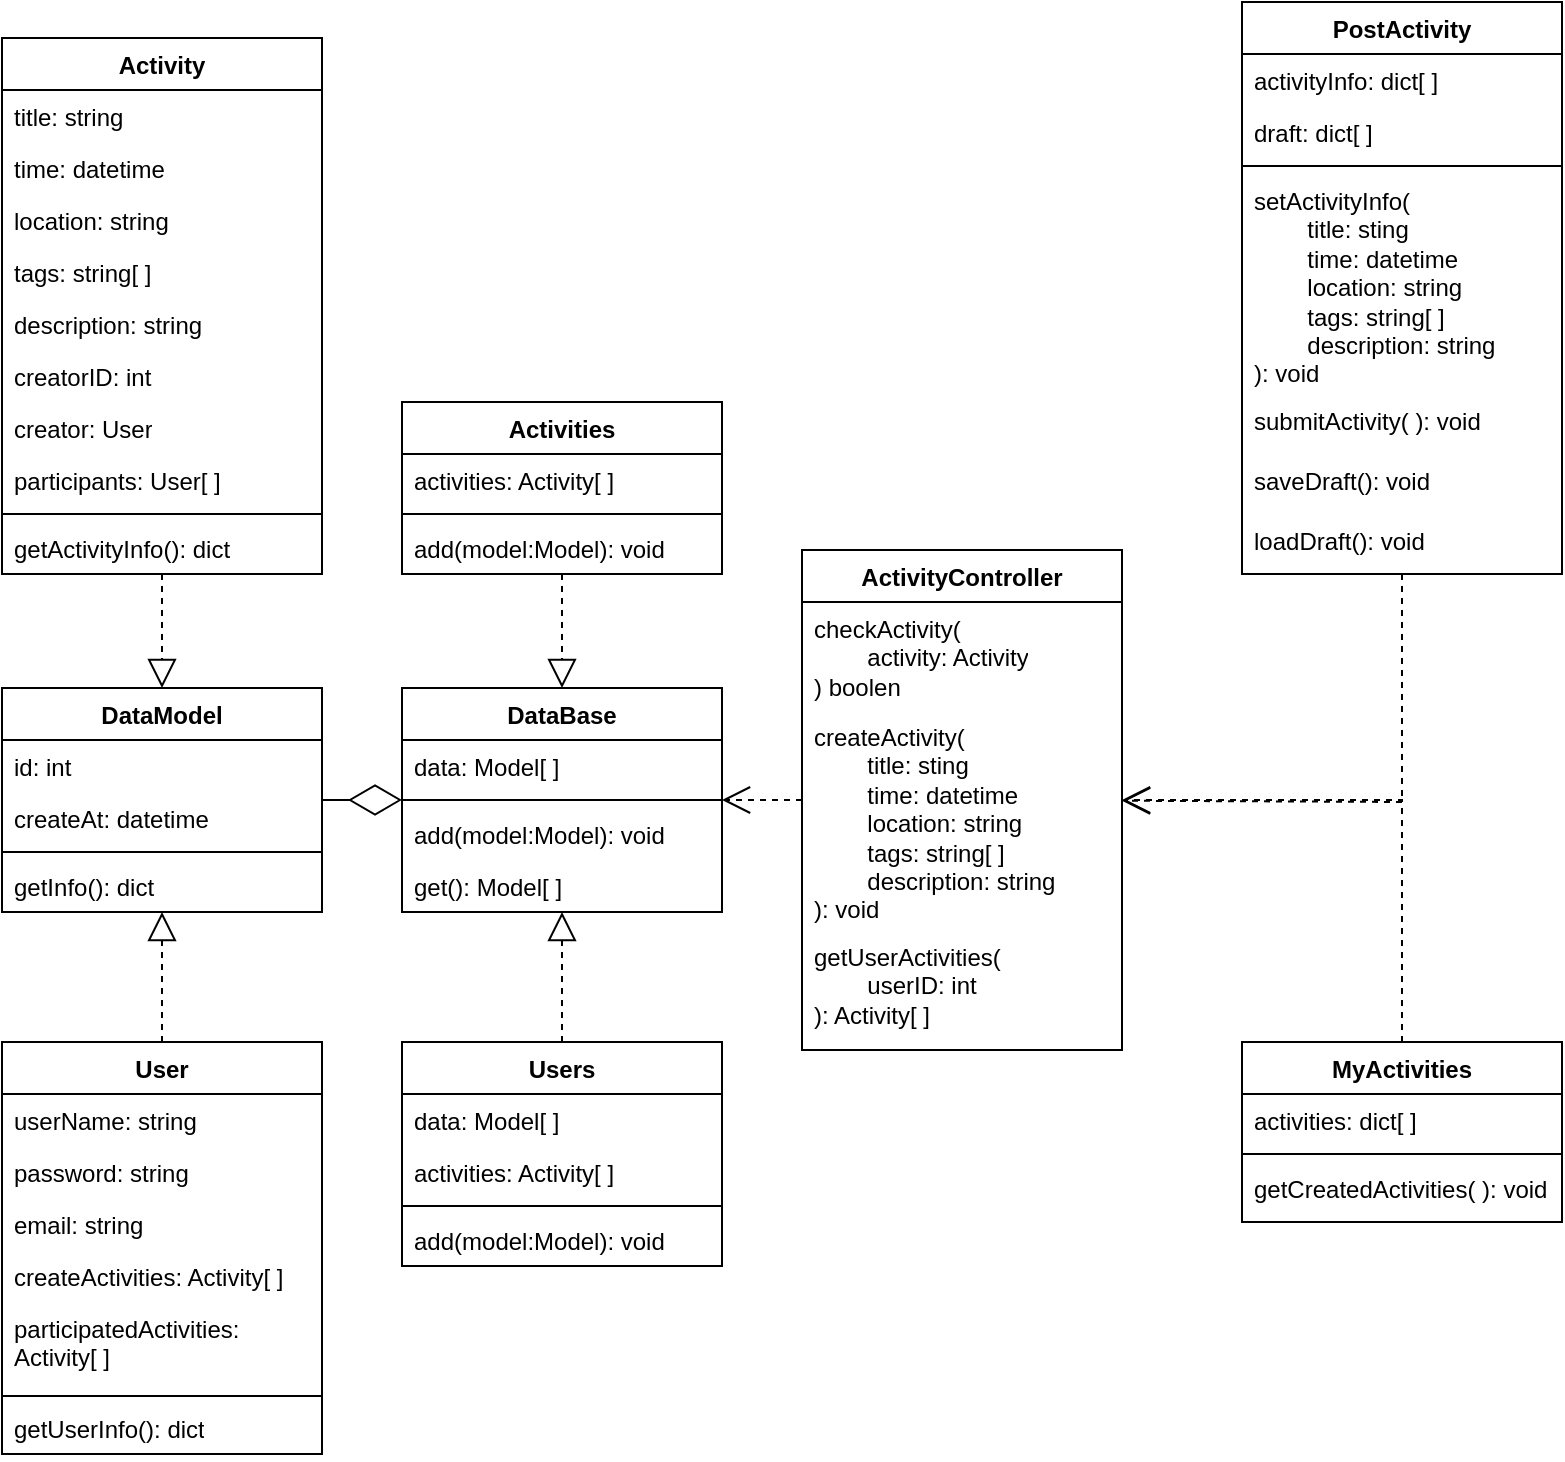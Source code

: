 <mxfile version="26.2.8">
  <diagram id="C5RBs43oDa-KdzZeNtuy" name="Page-1">
    <mxGraphModel dx="1207" dy="1942" grid="1" gridSize="10" guides="1" tooltips="1" connect="1" arrows="1" fold="1" page="1" pageScale="1" pageWidth="827" pageHeight="1169" math="0" shadow="0">
      <root>
        <mxCell id="WIyWlLk6GJQsqaUBKTNV-0" />
        <mxCell id="WIyWlLk6GJQsqaUBKTNV-1" parent="WIyWlLk6GJQsqaUBKTNV-0" />
        <mxCell id="l9Jya-aFv6PUSe8ya6FH-0" value="Activity" style="swimlane;fontStyle=1;align=center;verticalAlign=top;childLayout=stackLayout;horizontal=1;startSize=26;horizontalStack=0;resizeParent=1;resizeParentMax=0;resizeLast=0;collapsible=1;marginBottom=0;whiteSpace=wrap;html=1;" parent="WIyWlLk6GJQsqaUBKTNV-1" vertex="1">
          <mxGeometry x="190" y="-22" width="160" height="268" as="geometry" />
        </mxCell>
        <mxCell id="l9Jya-aFv6PUSe8ya6FH-8" value="title: string" style="text;strokeColor=none;fillColor=none;align=left;verticalAlign=top;spacingLeft=4;spacingRight=4;overflow=hidden;rotatable=0;points=[[0,0.5],[1,0.5]];portConstraint=eastwest;whiteSpace=wrap;html=1;" parent="l9Jya-aFv6PUSe8ya6FH-0" vertex="1">
          <mxGeometry y="26" width="160" height="26" as="geometry" />
        </mxCell>
        <mxCell id="l9Jya-aFv6PUSe8ya6FH-1" value="time: datetime" style="text;strokeColor=none;fillColor=none;align=left;verticalAlign=top;spacingLeft=4;spacingRight=4;overflow=hidden;rotatable=0;points=[[0,0.5],[1,0.5]];portConstraint=eastwest;whiteSpace=wrap;html=1;" parent="l9Jya-aFv6PUSe8ya6FH-0" vertex="1">
          <mxGeometry y="52" width="160" height="26" as="geometry" />
        </mxCell>
        <mxCell id="l9Jya-aFv6PUSe8ya6FH-9" value="location: string" style="text;strokeColor=none;fillColor=none;align=left;verticalAlign=top;spacingLeft=4;spacingRight=4;overflow=hidden;rotatable=0;points=[[0,0.5],[1,0.5]];portConstraint=eastwest;whiteSpace=wrap;html=1;" parent="l9Jya-aFv6PUSe8ya6FH-0" vertex="1">
          <mxGeometry y="78" width="160" height="26" as="geometry" />
        </mxCell>
        <mxCell id="l9Jya-aFv6PUSe8ya6FH-10" value="tags: string[ ]" style="text;strokeColor=none;fillColor=none;align=left;verticalAlign=top;spacingLeft=4;spacingRight=4;overflow=hidden;rotatable=0;points=[[0,0.5],[1,0.5]];portConstraint=eastwest;whiteSpace=wrap;html=1;" parent="l9Jya-aFv6PUSe8ya6FH-0" vertex="1">
          <mxGeometry y="104" width="160" height="26" as="geometry" />
        </mxCell>
        <mxCell id="l9Jya-aFv6PUSe8ya6FH-11" value="description: string" style="text;strokeColor=none;fillColor=none;align=left;verticalAlign=top;spacingLeft=4;spacingRight=4;overflow=hidden;rotatable=0;points=[[0,0.5],[1,0.5]];portConstraint=eastwest;whiteSpace=wrap;html=1;" parent="l9Jya-aFv6PUSe8ya6FH-0" vertex="1">
          <mxGeometry y="130" width="160" height="26" as="geometry" />
        </mxCell>
        <mxCell id="B1cffZUXdoedIkwG8ZlD-0" value="creatorID: int" style="text;strokeColor=none;fillColor=none;align=left;verticalAlign=top;spacingLeft=4;spacingRight=4;overflow=hidden;rotatable=0;points=[[0,0.5],[1,0.5]];portConstraint=eastwest;whiteSpace=wrap;html=1;" parent="l9Jya-aFv6PUSe8ya6FH-0" vertex="1">
          <mxGeometry y="156" width="160" height="26" as="geometry" />
        </mxCell>
        <mxCell id="l9Jya-aFv6PUSe8ya6FH-12" value="creator: User" style="text;strokeColor=none;fillColor=none;align=left;verticalAlign=top;spacingLeft=4;spacingRight=4;overflow=hidden;rotatable=0;points=[[0,0.5],[1,0.5]];portConstraint=eastwest;whiteSpace=wrap;html=1;" parent="l9Jya-aFv6PUSe8ya6FH-0" vertex="1">
          <mxGeometry y="182" width="160" height="26" as="geometry" />
        </mxCell>
        <mxCell id="l9Jya-aFv6PUSe8ya6FH-13" value="participants: User[ ]" style="text;strokeColor=none;fillColor=none;align=left;verticalAlign=top;spacingLeft=4;spacingRight=4;overflow=hidden;rotatable=0;points=[[0,0.5],[1,0.5]];portConstraint=eastwest;whiteSpace=wrap;html=1;" parent="l9Jya-aFv6PUSe8ya6FH-0" vertex="1">
          <mxGeometry y="208" width="160" height="26" as="geometry" />
        </mxCell>
        <mxCell id="B1cffZUXdoedIkwG8ZlD-13" value="" style="line;strokeWidth=1;fillColor=none;align=left;verticalAlign=middle;spacingTop=-1;spacingLeft=3;spacingRight=3;rotatable=0;labelPosition=right;points=[];portConstraint=eastwest;strokeColor=inherit;" parent="l9Jya-aFv6PUSe8ya6FH-0" vertex="1">
          <mxGeometry y="234" width="160" height="8" as="geometry" />
        </mxCell>
        <mxCell id="B1cffZUXdoedIkwG8ZlD-14" value="getActivityInfo(): dict" style="text;strokeColor=none;fillColor=none;align=left;verticalAlign=top;spacingLeft=4;spacingRight=4;overflow=hidden;rotatable=0;points=[[0,0.5],[1,0.5]];portConstraint=eastwest;whiteSpace=wrap;html=1;" parent="l9Jya-aFv6PUSe8ya6FH-0" vertex="1">
          <mxGeometry y="242" width="160" height="26" as="geometry" />
        </mxCell>
        <mxCell id="l9Jya-aFv6PUSe8ya6FH-14" value="User" style="swimlane;fontStyle=1;align=center;verticalAlign=top;childLayout=stackLayout;horizontal=1;startSize=26;horizontalStack=0;resizeParent=1;resizeParentMax=0;resizeLast=0;collapsible=1;marginBottom=0;whiteSpace=wrap;html=1;" parent="WIyWlLk6GJQsqaUBKTNV-1" vertex="1">
          <mxGeometry x="190" y="480" width="160" height="206" as="geometry" />
        </mxCell>
        <mxCell id="l9Jya-aFv6PUSe8ya6FH-15" value="userName: string" style="text;strokeColor=none;fillColor=none;align=left;verticalAlign=top;spacingLeft=4;spacingRight=4;overflow=hidden;rotatable=0;points=[[0,0.5],[1,0.5]];portConstraint=eastwest;whiteSpace=wrap;html=1;" parent="l9Jya-aFv6PUSe8ya6FH-14" vertex="1">
          <mxGeometry y="26" width="160" height="26" as="geometry" />
        </mxCell>
        <mxCell id="l9Jya-aFv6PUSe8ya6FH-16" value="password: string" style="text;strokeColor=none;fillColor=none;align=left;verticalAlign=top;spacingLeft=4;spacingRight=4;overflow=hidden;rotatable=0;points=[[0,0.5],[1,0.5]];portConstraint=eastwest;whiteSpace=wrap;html=1;" parent="l9Jya-aFv6PUSe8ya6FH-14" vertex="1">
          <mxGeometry y="52" width="160" height="26" as="geometry" />
        </mxCell>
        <mxCell id="l9Jya-aFv6PUSe8ya6FH-17" value="email: string" style="text;strokeColor=none;fillColor=none;align=left;verticalAlign=top;spacingLeft=4;spacingRight=4;overflow=hidden;rotatable=0;points=[[0,0.5],[1,0.5]];portConstraint=eastwest;whiteSpace=wrap;html=1;" parent="l9Jya-aFv6PUSe8ya6FH-14" vertex="1">
          <mxGeometry y="78" width="160" height="26" as="geometry" />
        </mxCell>
        <mxCell id="l9Jya-aFv6PUSe8ya6FH-19" value="createActivities: Activity[ ]" style="text;strokeColor=none;fillColor=none;align=left;verticalAlign=top;spacingLeft=4;spacingRight=4;overflow=hidden;rotatable=0;points=[[0,0.5],[1,0.5]];portConstraint=eastwest;whiteSpace=wrap;html=1;" parent="l9Jya-aFv6PUSe8ya6FH-14" vertex="1">
          <mxGeometry y="104" width="160" height="26" as="geometry" />
        </mxCell>
        <mxCell id="l9Jya-aFv6PUSe8ya6FH-18" value="participatedActivities: Activity[ ]" style="text;strokeColor=none;fillColor=none;align=left;verticalAlign=top;spacingLeft=4;spacingRight=4;overflow=hidden;rotatable=0;points=[[0,0.5],[1,0.5]];portConstraint=eastwest;whiteSpace=wrap;html=1;" parent="l9Jya-aFv6PUSe8ya6FH-14" vertex="1">
          <mxGeometry y="130" width="160" height="44" as="geometry" />
        </mxCell>
        <mxCell id="B1cffZUXdoedIkwG8ZlD-15" value="" style="line;strokeWidth=1;fillColor=none;align=left;verticalAlign=middle;spacingTop=-1;spacingLeft=3;spacingRight=3;rotatable=0;labelPosition=right;points=[];portConstraint=eastwest;strokeColor=inherit;" parent="l9Jya-aFv6PUSe8ya6FH-14" vertex="1">
          <mxGeometry y="174" width="160" height="6" as="geometry" />
        </mxCell>
        <mxCell id="B1cffZUXdoedIkwG8ZlD-16" value="getUserInfo(): dict" style="text;strokeColor=none;fillColor=none;align=left;verticalAlign=top;spacingLeft=4;spacingRight=4;overflow=hidden;rotatable=0;points=[[0,0.5],[1,0.5]];portConstraint=eastwest;whiteSpace=wrap;html=1;" parent="l9Jya-aFv6PUSe8ya6FH-14" vertex="1">
          <mxGeometry y="180" width="160" height="26" as="geometry" />
        </mxCell>
        <mxCell id="uRLzPVLPBDJGB12DqFMD-4" value="ActivityController" style="swimlane;fontStyle=1;align=center;verticalAlign=top;childLayout=stackLayout;horizontal=1;startSize=26;horizontalStack=0;resizeParent=1;resizeParentMax=0;resizeLast=0;collapsible=1;marginBottom=0;whiteSpace=wrap;html=1;" parent="WIyWlLk6GJQsqaUBKTNV-1" vertex="1">
          <mxGeometry x="590" y="234" width="160" height="250" as="geometry" />
        </mxCell>
        <mxCell id="B1cffZUXdoedIkwG8ZlD-46" value="checkActivity(&lt;div&gt;&lt;span style=&quot;white-space: pre;&quot;&gt;&#x9;&lt;/span&gt;activity: Activity&lt;/div&gt;&lt;div&gt;) boolen&lt;/div&gt;" style="text;strokeColor=none;fillColor=none;align=left;verticalAlign=top;spacingLeft=4;spacingRight=4;overflow=hidden;rotatable=0;points=[[0,0.5],[1,0.5]];portConstraint=eastwest;whiteSpace=wrap;html=1;" parent="uRLzPVLPBDJGB12DqFMD-4" vertex="1">
          <mxGeometry y="26" width="160" height="54" as="geometry" />
        </mxCell>
        <mxCell id="uRLzPVLPBDJGB12DqFMD-7" value="createActivity(&lt;div&gt;&lt;span style=&quot;white-space: pre;&quot;&gt;&#x9;&lt;/span&gt;title: sting&lt;br&gt;&lt;/div&gt;&lt;div&gt;&lt;span style=&quot;white-space: pre;&quot;&gt;&#x9;&lt;/span&gt;time: datetime&lt;br&gt;&lt;/div&gt;&lt;div&gt;&lt;span style=&quot;white-space: pre;&quot;&gt;&#x9;&lt;/span&gt;location: string&lt;br&gt;&lt;/div&gt;&lt;div&gt;&lt;span style=&quot;white-space: pre;&quot;&gt;&#x9;&lt;/span&gt;tags: string[ ]&lt;br&gt;&lt;/div&gt;&lt;div&gt;&lt;span style=&quot;white-space: pre;&quot;&gt;&#x9;&lt;/span&gt;description: string&lt;/div&gt;&lt;div&gt;): void&lt;/div&gt;" style="text;strokeColor=none;fillColor=none;align=left;verticalAlign=top;spacingLeft=4;spacingRight=4;overflow=hidden;rotatable=0;points=[[0,0.5],[1,0.5]];portConstraint=eastwest;whiteSpace=wrap;html=1;" parent="uRLzPVLPBDJGB12DqFMD-4" vertex="1">
          <mxGeometry y="80" width="160" height="110" as="geometry" />
        </mxCell>
        <mxCell id="uRLzPVLPBDJGB12DqFMD-8" value="getUserActivities(&lt;div&gt;&lt;span style=&quot;white-space: pre;&quot;&gt;&lt;span style=&quot;white-space: pre;&quot;&gt;&#x9;&lt;/span&gt;userID: int&#x9;&lt;/span&gt;&lt;/div&gt;&lt;div&gt;): Activity[ ]&lt;/div&gt;" style="text;strokeColor=none;fillColor=none;align=left;verticalAlign=top;spacingLeft=4;spacingRight=4;overflow=hidden;rotatable=0;points=[[0,0.5],[1,0.5]];portConstraint=eastwest;whiteSpace=wrap;html=1;" parent="uRLzPVLPBDJGB12DqFMD-4" vertex="1">
          <mxGeometry y="190" width="160" height="60" as="geometry" />
        </mxCell>
        <mxCell id="B1cffZUXdoedIkwG8ZlD-9" value="PostActivity" style="swimlane;fontStyle=1;align=center;verticalAlign=top;childLayout=stackLayout;horizontal=1;startSize=26;horizontalStack=0;resizeParent=1;resizeParentMax=0;resizeLast=0;collapsible=1;marginBottom=0;whiteSpace=wrap;html=1;" parent="WIyWlLk6GJQsqaUBKTNV-1" vertex="1">
          <mxGeometry x="810" y="-40" width="160" height="286" as="geometry" />
        </mxCell>
        <mxCell id="B1cffZUXdoedIkwG8ZlD-31" value="activityInfo: dict[ ]" style="text;strokeColor=none;fillColor=none;align=left;verticalAlign=top;spacingLeft=4;spacingRight=4;overflow=hidden;rotatable=0;points=[[0,0.5],[1,0.5]];portConstraint=eastwest;whiteSpace=wrap;html=1;" parent="B1cffZUXdoedIkwG8ZlD-9" vertex="1">
          <mxGeometry y="26" width="160" height="26" as="geometry" />
        </mxCell>
        <mxCell id="B1cffZUXdoedIkwG8ZlD-10" value="draft: dict[ ]" style="text;strokeColor=none;fillColor=none;align=left;verticalAlign=top;spacingLeft=4;spacingRight=4;overflow=hidden;rotatable=0;points=[[0,0.5],[1,0.5]];portConstraint=eastwest;whiteSpace=wrap;html=1;" parent="B1cffZUXdoedIkwG8ZlD-9" vertex="1">
          <mxGeometry y="52" width="160" height="26" as="geometry" />
        </mxCell>
        <mxCell id="B1cffZUXdoedIkwG8ZlD-11" value="" style="line;strokeWidth=1;fillColor=none;align=left;verticalAlign=middle;spacingTop=-1;spacingLeft=3;spacingRight=3;rotatable=0;labelPosition=right;points=[];portConstraint=eastwest;strokeColor=inherit;" parent="B1cffZUXdoedIkwG8ZlD-9" vertex="1">
          <mxGeometry y="78" width="160" height="8" as="geometry" />
        </mxCell>
        <mxCell id="B1cffZUXdoedIkwG8ZlD-29" value="setActivityInfo(&lt;div&gt;&lt;span style=&quot;white-space: pre;&quot;&gt;&#x9;&lt;/span&gt;title: sting&lt;br&gt;&lt;/div&gt;&lt;div&gt;&lt;span style=&quot;white-space: pre;&quot;&gt;&#x9;&lt;/span&gt;time: datetime&lt;br&gt;&lt;/div&gt;&lt;div&gt;&lt;span style=&quot;white-space: pre;&quot;&gt;&#x9;&lt;/span&gt;location: string&lt;br&gt;&lt;/div&gt;&lt;div&gt;&lt;span style=&quot;white-space: pre;&quot;&gt;&#x9;&lt;/span&gt;tags: string[ ]&lt;br&gt;&lt;/div&gt;&lt;div&gt;&lt;span style=&quot;white-space: pre;&quot;&gt;&#x9;&lt;/span&gt;description: string&lt;/div&gt;&lt;div&gt;): void&lt;/div&gt;" style="text;strokeColor=none;fillColor=none;align=left;verticalAlign=top;spacingLeft=4;spacingRight=4;overflow=hidden;rotatable=0;points=[[0,0.5],[1,0.5]];portConstraint=eastwest;whiteSpace=wrap;html=1;" parent="B1cffZUXdoedIkwG8ZlD-9" vertex="1">
          <mxGeometry y="86" width="160" height="110" as="geometry" />
        </mxCell>
        <mxCell id="B1cffZUXdoedIkwG8ZlD-24" value="submitActivity(&amp;nbsp;&lt;span style=&quot;background-color: transparent; color: light-dark(rgb(0, 0, 0), rgb(255, 255, 255));&quot;&gt;): void&lt;/span&gt;" style="text;strokeColor=none;fillColor=none;align=left;verticalAlign=top;spacingLeft=4;spacingRight=4;overflow=hidden;rotatable=0;points=[[0,0.5],[1,0.5]];portConstraint=eastwest;whiteSpace=wrap;html=1;" parent="B1cffZUXdoedIkwG8ZlD-9" vertex="1">
          <mxGeometry y="196" width="160" height="30" as="geometry" />
        </mxCell>
        <mxCell id="B1cffZUXdoedIkwG8ZlD-32" value="saveDraft(): void" style="text;strokeColor=none;fillColor=none;align=left;verticalAlign=top;spacingLeft=4;spacingRight=4;overflow=hidden;rotatable=0;points=[[0,0.5],[1,0.5]];portConstraint=eastwest;whiteSpace=wrap;html=1;" parent="B1cffZUXdoedIkwG8ZlD-9" vertex="1">
          <mxGeometry y="226" width="160" height="30" as="geometry" />
        </mxCell>
        <mxCell id="B1cffZUXdoedIkwG8ZlD-30" value="loadDraft(): void" style="text;strokeColor=none;fillColor=none;align=left;verticalAlign=top;spacingLeft=4;spacingRight=4;overflow=hidden;rotatable=0;points=[[0,0.5],[1,0.5]];portConstraint=eastwest;whiteSpace=wrap;html=1;" parent="B1cffZUXdoedIkwG8ZlD-9" vertex="1">
          <mxGeometry y="256" width="160" height="30" as="geometry" />
        </mxCell>
        <mxCell id="B1cffZUXdoedIkwG8ZlD-25" value="MyActivities" style="swimlane;fontStyle=1;align=center;verticalAlign=top;childLayout=stackLayout;horizontal=1;startSize=26;horizontalStack=0;resizeParent=1;resizeParentMax=0;resizeLast=0;collapsible=1;marginBottom=0;whiteSpace=wrap;html=1;" parent="WIyWlLk6GJQsqaUBKTNV-1" vertex="1">
          <mxGeometry x="810" y="480" width="160" height="90" as="geometry" />
        </mxCell>
        <mxCell id="B1cffZUXdoedIkwG8ZlD-26" value="activities: dict[ ]" style="text;strokeColor=none;fillColor=none;align=left;verticalAlign=top;spacingLeft=4;spacingRight=4;overflow=hidden;rotatable=0;points=[[0,0.5],[1,0.5]];portConstraint=eastwest;whiteSpace=wrap;html=1;" parent="B1cffZUXdoedIkwG8ZlD-25" vertex="1">
          <mxGeometry y="26" width="160" height="26" as="geometry" />
        </mxCell>
        <mxCell id="B1cffZUXdoedIkwG8ZlD-27" value="" style="line;strokeWidth=1;fillColor=none;align=left;verticalAlign=middle;spacingTop=-1;spacingLeft=3;spacingRight=3;rotatable=0;labelPosition=right;points=[];portConstraint=eastwest;strokeColor=inherit;" parent="B1cffZUXdoedIkwG8ZlD-25" vertex="1">
          <mxGeometry y="52" width="160" height="8" as="geometry" />
        </mxCell>
        <mxCell id="B1cffZUXdoedIkwG8ZlD-33" value="getCreatedActivities(&amp;nbsp;&lt;span style=&quot;background-color: transparent; color: light-dark(rgb(0, 0, 0), rgb(255, 255, 255));&quot;&gt;): void&lt;/span&gt;" style="text;strokeColor=none;fillColor=none;align=left;verticalAlign=top;spacingLeft=4;spacingRight=4;overflow=hidden;rotatable=0;points=[[0,0.5],[1,0.5]];portConstraint=eastwest;whiteSpace=wrap;html=1;" parent="B1cffZUXdoedIkwG8ZlD-25" vertex="1">
          <mxGeometry y="60" width="160" height="30" as="geometry" />
        </mxCell>
        <mxCell id="B1cffZUXdoedIkwG8ZlD-49" value="" style="endArrow=open;endSize=12;dashed=1;html=1;rounded=0;" parent="WIyWlLk6GJQsqaUBKTNV-1" source="uRLzPVLPBDJGB12DqFMD-4" target="sbAIaC_IB9AqrY3rTaV1-0" edge="1">
          <mxGeometry width="160" relative="1" as="geometry">
            <mxPoint x="490" y="410" as="sourcePoint" />
            <mxPoint x="490" y="448" as="targetPoint" />
            <Array as="points" />
          </mxGeometry>
        </mxCell>
        <mxCell id="B1cffZUXdoedIkwG8ZlD-54" value="" style="endArrow=open;endSize=12;dashed=1;html=1;rounded=0;" parent="WIyWlLk6GJQsqaUBKTNV-1" source="B1cffZUXdoedIkwG8ZlD-9" target="uRLzPVLPBDJGB12DqFMD-4" edge="1">
          <mxGeometry width="160" relative="1" as="geometry">
            <mxPoint x="810" y="250" as="sourcePoint" />
            <mxPoint x="890" y="320" as="targetPoint" />
            <Array as="points">
              <mxPoint x="890" y="360" />
            </Array>
          </mxGeometry>
        </mxCell>
        <mxCell id="B1cffZUXdoedIkwG8ZlD-55" value="" style="endArrow=open;endSize=12;dashed=1;html=1;rounded=0;" parent="WIyWlLk6GJQsqaUBKTNV-1" source="B1cffZUXdoedIkwG8ZlD-25" target="uRLzPVLPBDJGB12DqFMD-4" edge="1">
          <mxGeometry width="160" relative="1" as="geometry">
            <mxPoint x="820" y="260" as="sourcePoint" />
            <mxPoint x="890" y="398" as="targetPoint" />
            <Array as="points">
              <mxPoint x="890" y="475" />
              <mxPoint x="890" y="359" />
            </Array>
          </mxGeometry>
        </mxCell>
        <mxCell id="sbAIaC_IB9AqrY3rTaV1-0" value="DataBase" style="swimlane;fontStyle=1;align=center;verticalAlign=top;childLayout=stackLayout;horizontal=1;startSize=26;horizontalStack=0;resizeParent=1;resizeParentMax=0;resizeLast=0;collapsible=1;marginBottom=0;whiteSpace=wrap;html=1;" parent="WIyWlLk6GJQsqaUBKTNV-1" vertex="1">
          <mxGeometry x="390" y="303" width="160" height="112" as="geometry" />
        </mxCell>
        <mxCell id="sbAIaC_IB9AqrY3rTaV1-15" value="data: Model[ ]" style="text;strokeColor=none;fillColor=none;align=left;verticalAlign=top;spacingLeft=4;spacingRight=4;overflow=hidden;rotatable=0;points=[[0,0.5],[1,0.5]];portConstraint=eastwest;whiteSpace=wrap;html=1;" parent="sbAIaC_IB9AqrY3rTaV1-0" vertex="1">
          <mxGeometry y="26" width="160" height="26" as="geometry" />
        </mxCell>
        <mxCell id="sbAIaC_IB9AqrY3rTaV1-18" value="" style="line;strokeWidth=1;fillColor=none;align=left;verticalAlign=middle;spacingTop=-1;spacingLeft=3;spacingRight=3;rotatable=0;labelPosition=right;points=[];portConstraint=eastwest;strokeColor=inherit;" parent="sbAIaC_IB9AqrY3rTaV1-0" vertex="1">
          <mxGeometry y="52" width="160" height="8" as="geometry" />
        </mxCell>
        <mxCell id="sbAIaC_IB9AqrY3rTaV1-1" value="add(model:Model): void" style="text;strokeColor=none;fillColor=none;align=left;verticalAlign=top;spacingLeft=4;spacingRight=4;overflow=hidden;rotatable=0;points=[[0,0.5],[1,0.5]];portConstraint=eastwest;whiteSpace=wrap;html=1;" parent="sbAIaC_IB9AqrY3rTaV1-0" vertex="1">
          <mxGeometry y="60" width="160" height="26" as="geometry" />
        </mxCell>
        <mxCell id="sbAIaC_IB9AqrY3rTaV1-40" value="get(): Model[ ]" style="text;strokeColor=none;fillColor=none;align=left;verticalAlign=top;spacingLeft=4;spacingRight=4;overflow=hidden;rotatable=0;points=[[0,0.5],[1,0.5]];portConstraint=eastwest;whiteSpace=wrap;html=1;" parent="sbAIaC_IB9AqrY3rTaV1-0" vertex="1">
          <mxGeometry y="86" width="160" height="26" as="geometry" />
        </mxCell>
        <mxCell id="sbAIaC_IB9AqrY3rTaV1-19" value="" style="endArrow=block;dashed=1;endFill=0;endSize=12;html=1;rounded=0;" parent="WIyWlLk6GJQsqaUBKTNV-1" source="sbAIaC_IB9AqrY3rTaV1-20" target="sbAIaC_IB9AqrY3rTaV1-0" edge="1">
          <mxGeometry width="160" relative="1" as="geometry">
            <mxPoint x="300" y="376" as="sourcePoint" />
            <mxPoint x="320" y="430" as="targetPoint" />
          </mxGeometry>
        </mxCell>
        <mxCell id="sbAIaC_IB9AqrY3rTaV1-20" value="Activities" style="swimlane;fontStyle=1;align=center;verticalAlign=top;childLayout=stackLayout;horizontal=1;startSize=26;horizontalStack=0;resizeParent=1;resizeParentMax=0;resizeLast=0;collapsible=1;marginBottom=0;whiteSpace=wrap;html=1;" parent="WIyWlLk6GJQsqaUBKTNV-1" vertex="1">
          <mxGeometry x="390" y="160" width="160" height="86" as="geometry" />
        </mxCell>
        <mxCell id="sbAIaC_IB9AqrY3rTaV1-22" value="activities: Activity[ ]" style="text;strokeColor=none;fillColor=none;align=left;verticalAlign=top;spacingLeft=4;spacingRight=4;overflow=hidden;rotatable=0;points=[[0,0.5],[1,0.5]];portConstraint=eastwest;whiteSpace=wrap;html=1;" parent="sbAIaC_IB9AqrY3rTaV1-20" vertex="1">
          <mxGeometry y="26" width="160" height="26" as="geometry" />
        </mxCell>
        <mxCell id="sbAIaC_IB9AqrY3rTaV1-23" value="" style="line;strokeWidth=1;fillColor=none;align=left;verticalAlign=middle;spacingTop=-1;spacingLeft=3;spacingRight=3;rotatable=0;labelPosition=right;points=[];portConstraint=eastwest;strokeColor=inherit;" parent="sbAIaC_IB9AqrY3rTaV1-20" vertex="1">
          <mxGeometry y="52" width="160" height="8" as="geometry" />
        </mxCell>
        <mxCell id="sbAIaC_IB9AqrY3rTaV1-24" value="add(model:Model): void" style="text;strokeColor=none;fillColor=none;align=left;verticalAlign=top;spacingLeft=4;spacingRight=4;overflow=hidden;rotatable=0;points=[[0,0.5],[1,0.5]];portConstraint=eastwest;whiteSpace=wrap;html=1;" parent="sbAIaC_IB9AqrY3rTaV1-20" vertex="1">
          <mxGeometry y="60" width="160" height="26" as="geometry" />
        </mxCell>
        <mxCell id="sbAIaC_IB9AqrY3rTaV1-25" value="Users" style="swimlane;fontStyle=1;align=center;verticalAlign=top;childLayout=stackLayout;horizontal=1;startSize=26;horizontalStack=0;resizeParent=1;resizeParentMax=0;resizeLast=0;collapsible=1;marginBottom=0;whiteSpace=wrap;html=1;" parent="WIyWlLk6GJQsqaUBKTNV-1" vertex="1">
          <mxGeometry x="390" y="480" width="160" height="112" as="geometry" />
        </mxCell>
        <mxCell id="sbAIaC_IB9AqrY3rTaV1-26" value="data: Model[ ]" style="text;strokeColor=none;fillColor=none;align=left;verticalAlign=top;spacingLeft=4;spacingRight=4;overflow=hidden;rotatable=0;points=[[0,0.5],[1,0.5]];portConstraint=eastwest;whiteSpace=wrap;html=1;" parent="sbAIaC_IB9AqrY3rTaV1-25" vertex="1">
          <mxGeometry y="26" width="160" height="26" as="geometry" />
        </mxCell>
        <mxCell id="sbAIaC_IB9AqrY3rTaV1-27" value="activities: Activity[ ]" style="text;strokeColor=none;fillColor=none;align=left;verticalAlign=top;spacingLeft=4;spacingRight=4;overflow=hidden;rotatable=0;points=[[0,0.5],[1,0.5]];portConstraint=eastwest;whiteSpace=wrap;html=1;" parent="sbAIaC_IB9AqrY3rTaV1-25" vertex="1">
          <mxGeometry y="52" width="160" height="26" as="geometry" />
        </mxCell>
        <mxCell id="sbAIaC_IB9AqrY3rTaV1-28" value="" style="line;strokeWidth=1;fillColor=none;align=left;verticalAlign=middle;spacingTop=-1;spacingLeft=3;spacingRight=3;rotatable=0;labelPosition=right;points=[];portConstraint=eastwest;strokeColor=inherit;" parent="sbAIaC_IB9AqrY3rTaV1-25" vertex="1">
          <mxGeometry y="78" width="160" height="8" as="geometry" />
        </mxCell>
        <mxCell id="sbAIaC_IB9AqrY3rTaV1-29" value="add(model:Model): void" style="text;strokeColor=none;fillColor=none;align=left;verticalAlign=top;spacingLeft=4;spacingRight=4;overflow=hidden;rotatable=0;points=[[0,0.5],[1,0.5]];portConstraint=eastwest;whiteSpace=wrap;html=1;" parent="sbAIaC_IB9AqrY3rTaV1-25" vertex="1">
          <mxGeometry y="86" width="160" height="26" as="geometry" />
        </mxCell>
        <mxCell id="sbAIaC_IB9AqrY3rTaV1-30" value="DataModel" style="swimlane;fontStyle=1;align=center;verticalAlign=top;childLayout=stackLayout;horizontal=1;startSize=26;horizontalStack=0;resizeParent=1;resizeParentMax=0;resizeLast=0;collapsible=1;marginBottom=0;whiteSpace=wrap;html=1;" parent="WIyWlLk6GJQsqaUBKTNV-1" vertex="1">
          <mxGeometry x="190" y="303" width="160" height="112" as="geometry" />
        </mxCell>
        <mxCell id="sbAIaC_IB9AqrY3rTaV1-39" value="id: int" style="text;strokeColor=none;fillColor=none;align=left;verticalAlign=top;spacingLeft=4;spacingRight=4;overflow=hidden;rotatable=0;points=[[0,0.5],[1,0.5]];portConstraint=eastwest;whiteSpace=wrap;html=1;" parent="sbAIaC_IB9AqrY3rTaV1-30" vertex="1">
          <mxGeometry y="26" width="160" height="26" as="geometry" />
        </mxCell>
        <mxCell id="sbAIaC_IB9AqrY3rTaV1-31" value="createAt: datetime" style="text;strokeColor=none;fillColor=none;align=left;verticalAlign=top;spacingLeft=4;spacingRight=4;overflow=hidden;rotatable=0;points=[[0,0.5],[1,0.5]];portConstraint=eastwest;whiteSpace=wrap;html=1;" parent="sbAIaC_IB9AqrY3rTaV1-30" vertex="1">
          <mxGeometry y="52" width="160" height="26" as="geometry" />
        </mxCell>
        <mxCell id="sbAIaC_IB9AqrY3rTaV1-32" value="" style="line;strokeWidth=1;fillColor=none;align=left;verticalAlign=middle;spacingTop=-1;spacingLeft=3;spacingRight=3;rotatable=0;labelPosition=right;points=[];portConstraint=eastwest;strokeColor=inherit;" parent="sbAIaC_IB9AqrY3rTaV1-30" vertex="1">
          <mxGeometry y="78" width="160" height="8" as="geometry" />
        </mxCell>
        <mxCell id="sbAIaC_IB9AqrY3rTaV1-33" value="getInfo(): dict" style="text;strokeColor=none;fillColor=none;align=left;verticalAlign=top;spacingLeft=4;spacingRight=4;overflow=hidden;rotatable=0;points=[[0,0.5],[1,0.5]];portConstraint=eastwest;whiteSpace=wrap;html=1;" parent="sbAIaC_IB9AqrY3rTaV1-30" vertex="1">
          <mxGeometry y="86" width="160" height="26" as="geometry" />
        </mxCell>
        <mxCell id="sbAIaC_IB9AqrY3rTaV1-34" value="" style="endArrow=block;dashed=1;endFill=0;endSize=12;html=1;rounded=0;" parent="WIyWlLk6GJQsqaUBKTNV-1" source="sbAIaC_IB9AqrY3rTaV1-25" target="sbAIaC_IB9AqrY3rTaV1-0" edge="1">
          <mxGeometry width="160" relative="1" as="geometry">
            <mxPoint x="480" y="256" as="sourcePoint" />
            <mxPoint x="480" y="330" as="targetPoint" />
          </mxGeometry>
        </mxCell>
        <mxCell id="sbAIaC_IB9AqrY3rTaV1-35" value="" style="endArrow=block;dashed=1;endFill=0;endSize=12;html=1;rounded=0;" parent="WIyWlLk6GJQsqaUBKTNV-1" source="l9Jya-aFv6PUSe8ya6FH-0" target="sbAIaC_IB9AqrY3rTaV1-30" edge="1">
          <mxGeometry width="160" relative="1" as="geometry">
            <mxPoint x="480" y="256" as="sourcePoint" />
            <mxPoint x="480" y="330" as="targetPoint" />
            <Array as="points" />
          </mxGeometry>
        </mxCell>
        <mxCell id="sbAIaC_IB9AqrY3rTaV1-36" value="" style="endArrow=block;dashed=1;endFill=0;endSize=12;html=1;rounded=0;" parent="WIyWlLk6GJQsqaUBKTNV-1" source="l9Jya-aFv6PUSe8ya6FH-14" target="sbAIaC_IB9AqrY3rTaV1-30" edge="1">
          <mxGeometry width="160" relative="1" as="geometry">
            <mxPoint x="490" y="266" as="sourcePoint" />
            <mxPoint x="490" y="340" as="targetPoint" />
            <Array as="points" />
          </mxGeometry>
        </mxCell>
        <mxCell id="sbAIaC_IB9AqrY3rTaV1-37" value="" style="endArrow=diamondThin;endFill=0;endSize=24;html=1;rounded=0;" parent="WIyWlLk6GJQsqaUBKTNV-1" source="sbAIaC_IB9AqrY3rTaV1-30" target="sbAIaC_IB9AqrY3rTaV1-0" edge="1">
          <mxGeometry width="160" relative="1" as="geometry">
            <mxPoint x="190" y="490" as="sourcePoint" />
            <mxPoint x="350" y="490" as="targetPoint" />
          </mxGeometry>
        </mxCell>
      </root>
    </mxGraphModel>
  </diagram>
</mxfile>
